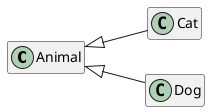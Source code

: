 @startuml
skinparam shadowing false
hide empty methods
hide empty fields
left to right direction


class Animal
class Cat extends Animal
class Dog extends Animal
@enduml
